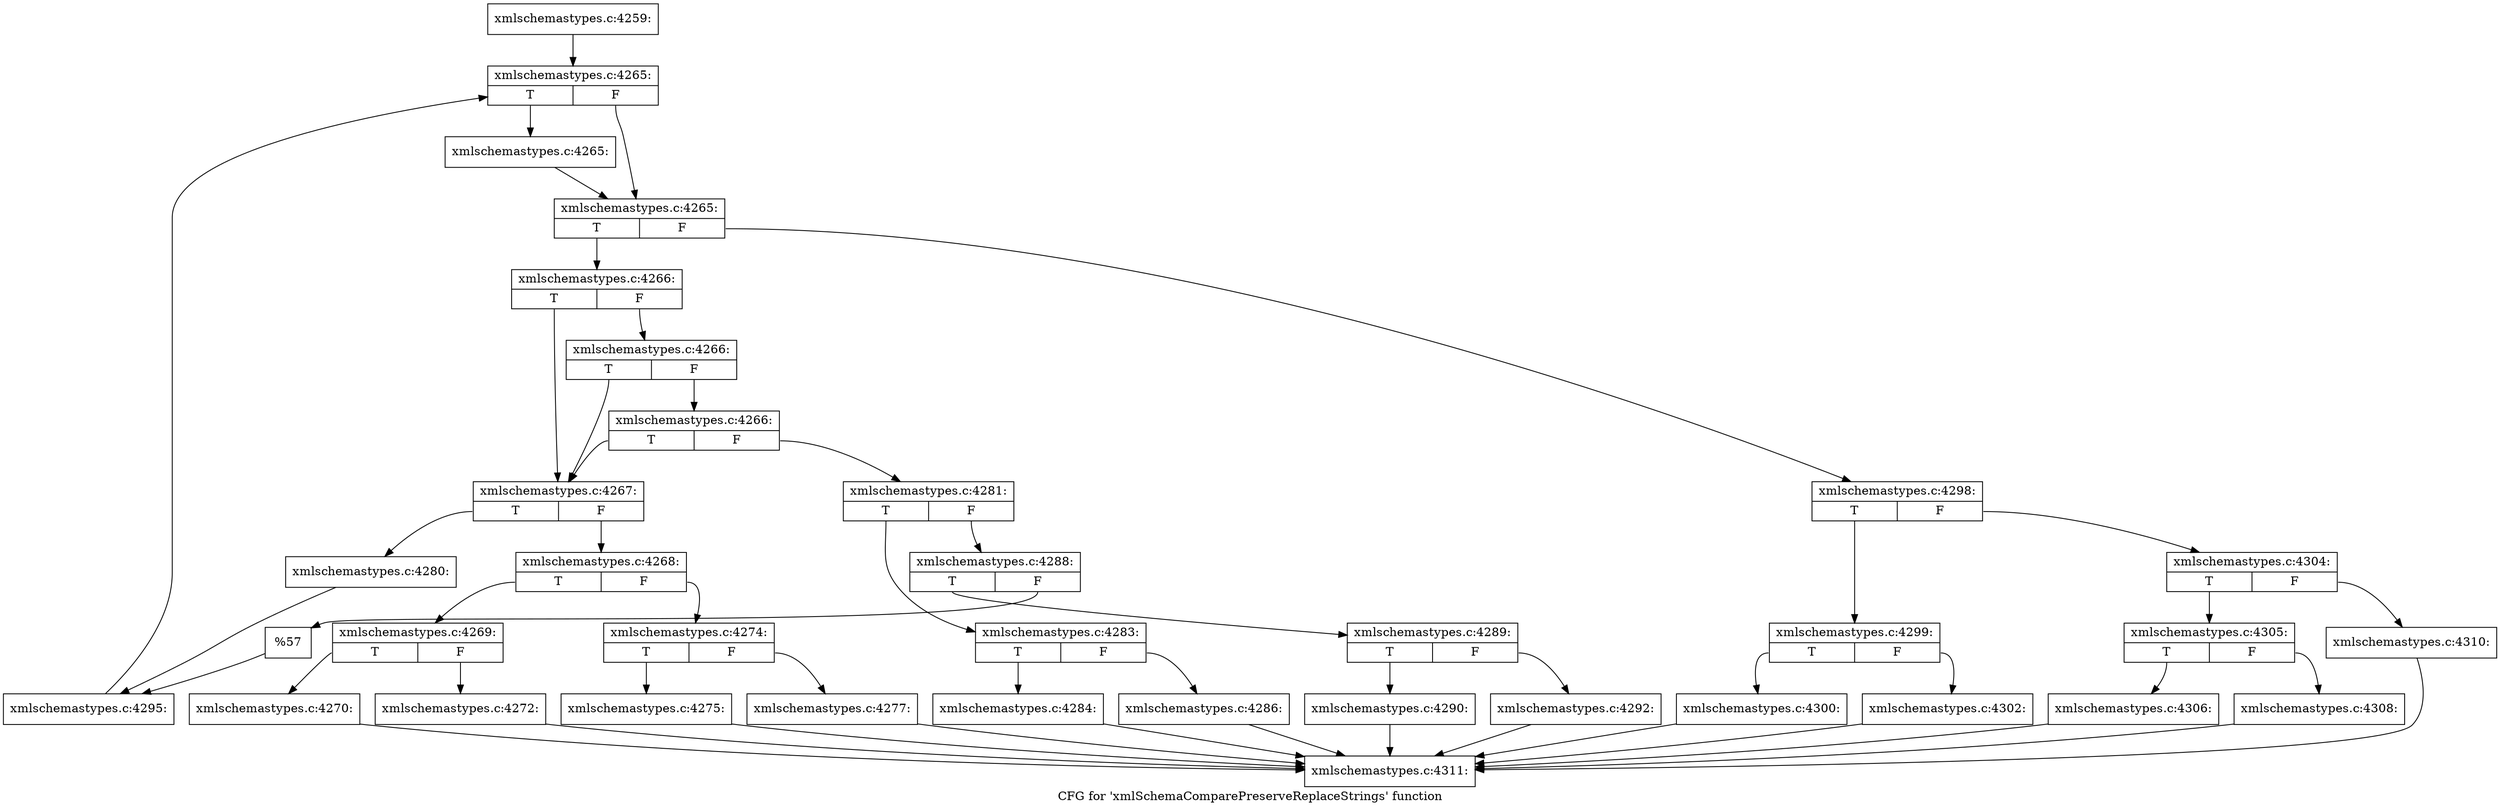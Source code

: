 digraph "CFG for 'xmlSchemaComparePreserveReplaceStrings' function" {
	label="CFG for 'xmlSchemaComparePreserveReplaceStrings' function";

	Node0x5843090 [shape=record,label="{xmlschemastypes.c:4259:}"];
	Node0x5843090 -> Node0x5847ac0;
	Node0x5847ac0 [shape=record,label="{xmlschemastypes.c:4265:|{<s0>T|<s1>F}}"];
	Node0x5847ac0:s0 -> Node0x5847d50;
	Node0x5847ac0:s1 -> Node0x5847d00;
	Node0x5847d50 [shape=record,label="{xmlschemastypes.c:4265:}"];
	Node0x5847d50 -> Node0x5847d00;
	Node0x5847d00 [shape=record,label="{xmlschemastypes.c:4265:|{<s0>T|<s1>F}}"];
	Node0x5847d00:s0 -> Node0x58482d0;
	Node0x5847d00:s1 -> Node0x5847c80;
	Node0x58482d0 [shape=record,label="{xmlschemastypes.c:4266:|{<s0>T|<s1>F}}"];
	Node0x58482d0:s0 -> Node0x58484c0;
	Node0x58482d0:s1 -> Node0x5848630;
	Node0x5848630 [shape=record,label="{xmlschemastypes.c:4266:|{<s0>T|<s1>F}}"];
	Node0x5848630:s0 -> Node0x58484c0;
	Node0x5848630:s1 -> Node0x58485b0;
	Node0x58485b0 [shape=record,label="{xmlschemastypes.c:4266:|{<s0>T|<s1>F}}"];
	Node0x58485b0:s0 -> Node0x58484c0;
	Node0x58485b0:s1 -> Node0x5848560;
	Node0x58484c0 [shape=record,label="{xmlschemastypes.c:4267:|{<s0>T|<s1>F}}"];
	Node0x58484c0:s0 -> Node0x5848e70;
	Node0x58484c0:s1 -> Node0x5848e20;
	Node0x5848e20 [shape=record,label="{xmlschemastypes.c:4268:|{<s0>T|<s1>F}}"];
	Node0x5848e20:s0 -> Node0x5849230;
	Node0x5848e20:s1 -> Node0x58492d0;
	Node0x5849230 [shape=record,label="{xmlschemastypes.c:4269:|{<s0>T|<s1>F}}"];
	Node0x5849230:s0 -> Node0x5849830;
	Node0x5849230:s1 -> Node0x58498d0;
	Node0x5849830 [shape=record,label="{xmlschemastypes.c:4270:}"];
	Node0x5849830 -> Node0x583f390;
	Node0x58498d0 [shape=record,label="{xmlschemastypes.c:4272:}"];
	Node0x58498d0 -> Node0x583f390;
	Node0x58492d0 [shape=record,label="{xmlschemastypes.c:4274:|{<s0>T|<s1>F}}"];
	Node0x58492d0:s0 -> Node0x5849880;
	Node0x58492d0:s1 -> Node0x5849f30;
	Node0x5849880 [shape=record,label="{xmlschemastypes.c:4275:}"];
	Node0x5849880 -> Node0x583f390;
	Node0x5849f30 [shape=record,label="{xmlschemastypes.c:4277:}"];
	Node0x5849f30 -> Node0x583f390;
	Node0x5848e70 [shape=record,label="{xmlschemastypes.c:4280:}"];
	Node0x5848e70 -> Node0x5848510;
	Node0x5848560 [shape=record,label="{xmlschemastypes.c:4281:|{<s0>T|<s1>F}}"];
	Node0x5848560:s0 -> Node0x5849280;
	Node0x5848560:s1 -> Node0x5849ee0;
	Node0x5849280 [shape=record,label="{xmlschemastypes.c:4283:|{<s0>T|<s1>F}}"];
	Node0x5849280:s0 -> Node0x584af20;
	Node0x5849280:s1 -> Node0x584afc0;
	Node0x584af20 [shape=record,label="{xmlschemastypes.c:4284:}"];
	Node0x584af20 -> Node0x583f390;
	Node0x584afc0 [shape=record,label="{xmlschemastypes.c:4286:}"];
	Node0x584afc0 -> Node0x583f390;
	Node0x5849ee0 [shape=record,label="{xmlschemastypes.c:4288:|{<s0>T|<s1>F}}"];
	Node0x5849ee0:s0 -> Node0x584af70;
	Node0x5849ee0:s1 -> Node0x584b590;
	Node0x584af70 [shape=record,label="{xmlschemastypes.c:4289:|{<s0>T|<s1>F}}"];
	Node0x584af70:s0 -> Node0x584b950;
	Node0x584af70:s1 -> Node0x584b9f0;
	Node0x584b950 [shape=record,label="{xmlschemastypes.c:4290:}"];
	Node0x584b950 -> Node0x583f390;
	Node0x584b9f0 [shape=record,label="{xmlschemastypes.c:4292:}"];
	Node0x584b9f0 -> Node0x583f390;
	Node0x584b590 [shape=record,label="{%57}"];
	Node0x584b590 -> Node0x5848510;
	Node0x5848510 [shape=record,label="{xmlschemastypes.c:4295:}"];
	Node0x5848510 -> Node0x5847ac0;
	Node0x5847c80 [shape=record,label="{xmlschemastypes.c:4298:|{<s0>T|<s1>F}}"];
	Node0x5847c80:s0 -> Node0x584b9a0;
	Node0x5847c80:s1 -> Node0x584c4b0;
	Node0x584b9a0 [shape=record,label="{xmlschemastypes.c:4299:|{<s0>T|<s1>F}}"];
	Node0x584b9a0:s0 -> Node0x584c960;
	Node0x584b9a0:s1 -> Node0x584ca00;
	Node0x584c960 [shape=record,label="{xmlschemastypes.c:4300:}"];
	Node0x584c960 -> Node0x583f390;
	Node0x584ca00 [shape=record,label="{xmlschemastypes.c:4302:}"];
	Node0x584ca00 -> Node0x583f390;
	Node0x584c4b0 [shape=record,label="{xmlschemastypes.c:4304:|{<s0>T|<s1>F}}"];
	Node0x584c4b0:s0 -> Node0x584c9b0;
	Node0x584c4b0:s1 -> Node0x584cfd0;
	Node0x584c9b0 [shape=record,label="{xmlschemastypes.c:4305:|{<s0>T|<s1>F}}"];
	Node0x584c9b0:s0 -> Node0x584d480;
	Node0x584c9b0:s1 -> Node0x584d520;
	Node0x584d480 [shape=record,label="{xmlschemastypes.c:4306:}"];
	Node0x584d480 -> Node0x583f390;
	Node0x584d520 [shape=record,label="{xmlschemastypes.c:4308:}"];
	Node0x584d520 -> Node0x583f390;
	Node0x584cfd0 [shape=record,label="{xmlschemastypes.c:4310:}"];
	Node0x584cfd0 -> Node0x583f390;
	Node0x583f390 [shape=record,label="{xmlschemastypes.c:4311:}"];
}
